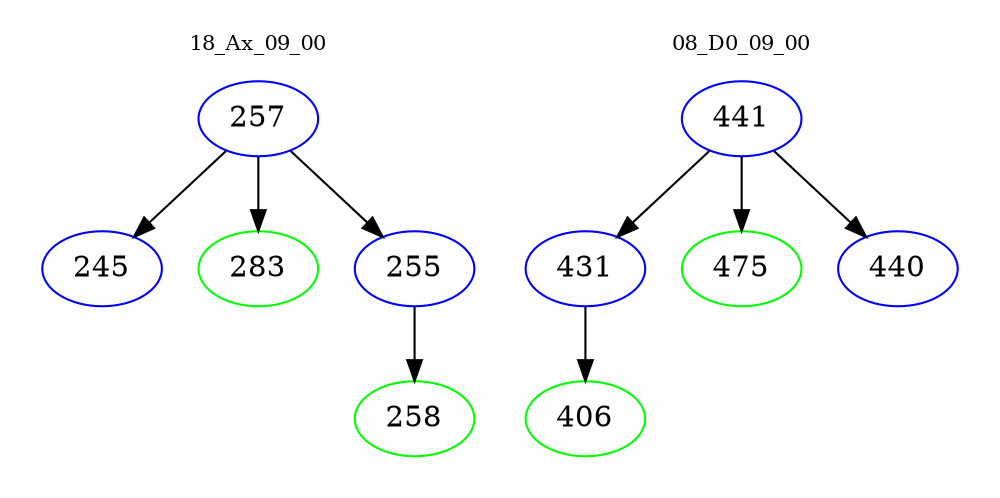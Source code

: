digraph{
subgraph cluster_0 {
color = white
label = "18_Ax_09_00";
fontsize=10;
T0_257 [label="257", color="blue"]
T0_257 -> T0_245 [color="black"]
T0_245 [label="245", color="blue"]
T0_257 -> T0_283 [color="black"]
T0_283 [label="283", color="green"]
T0_257 -> T0_255 [color="black"]
T0_255 [label="255", color="blue"]
T0_255 -> T0_258 [color="black"]
T0_258 [label="258", color="green"]
}
subgraph cluster_1 {
color = white
label = "08_D0_09_00";
fontsize=10;
T1_441 [label="441", color="blue"]
T1_441 -> T1_431 [color="black"]
T1_431 [label="431", color="blue"]
T1_431 -> T1_406 [color="black"]
T1_406 [label="406", color="green"]
T1_441 -> T1_475 [color="black"]
T1_475 [label="475", color="green"]
T1_441 -> T1_440 [color="black"]
T1_440 [label="440", color="blue"]
}
}
